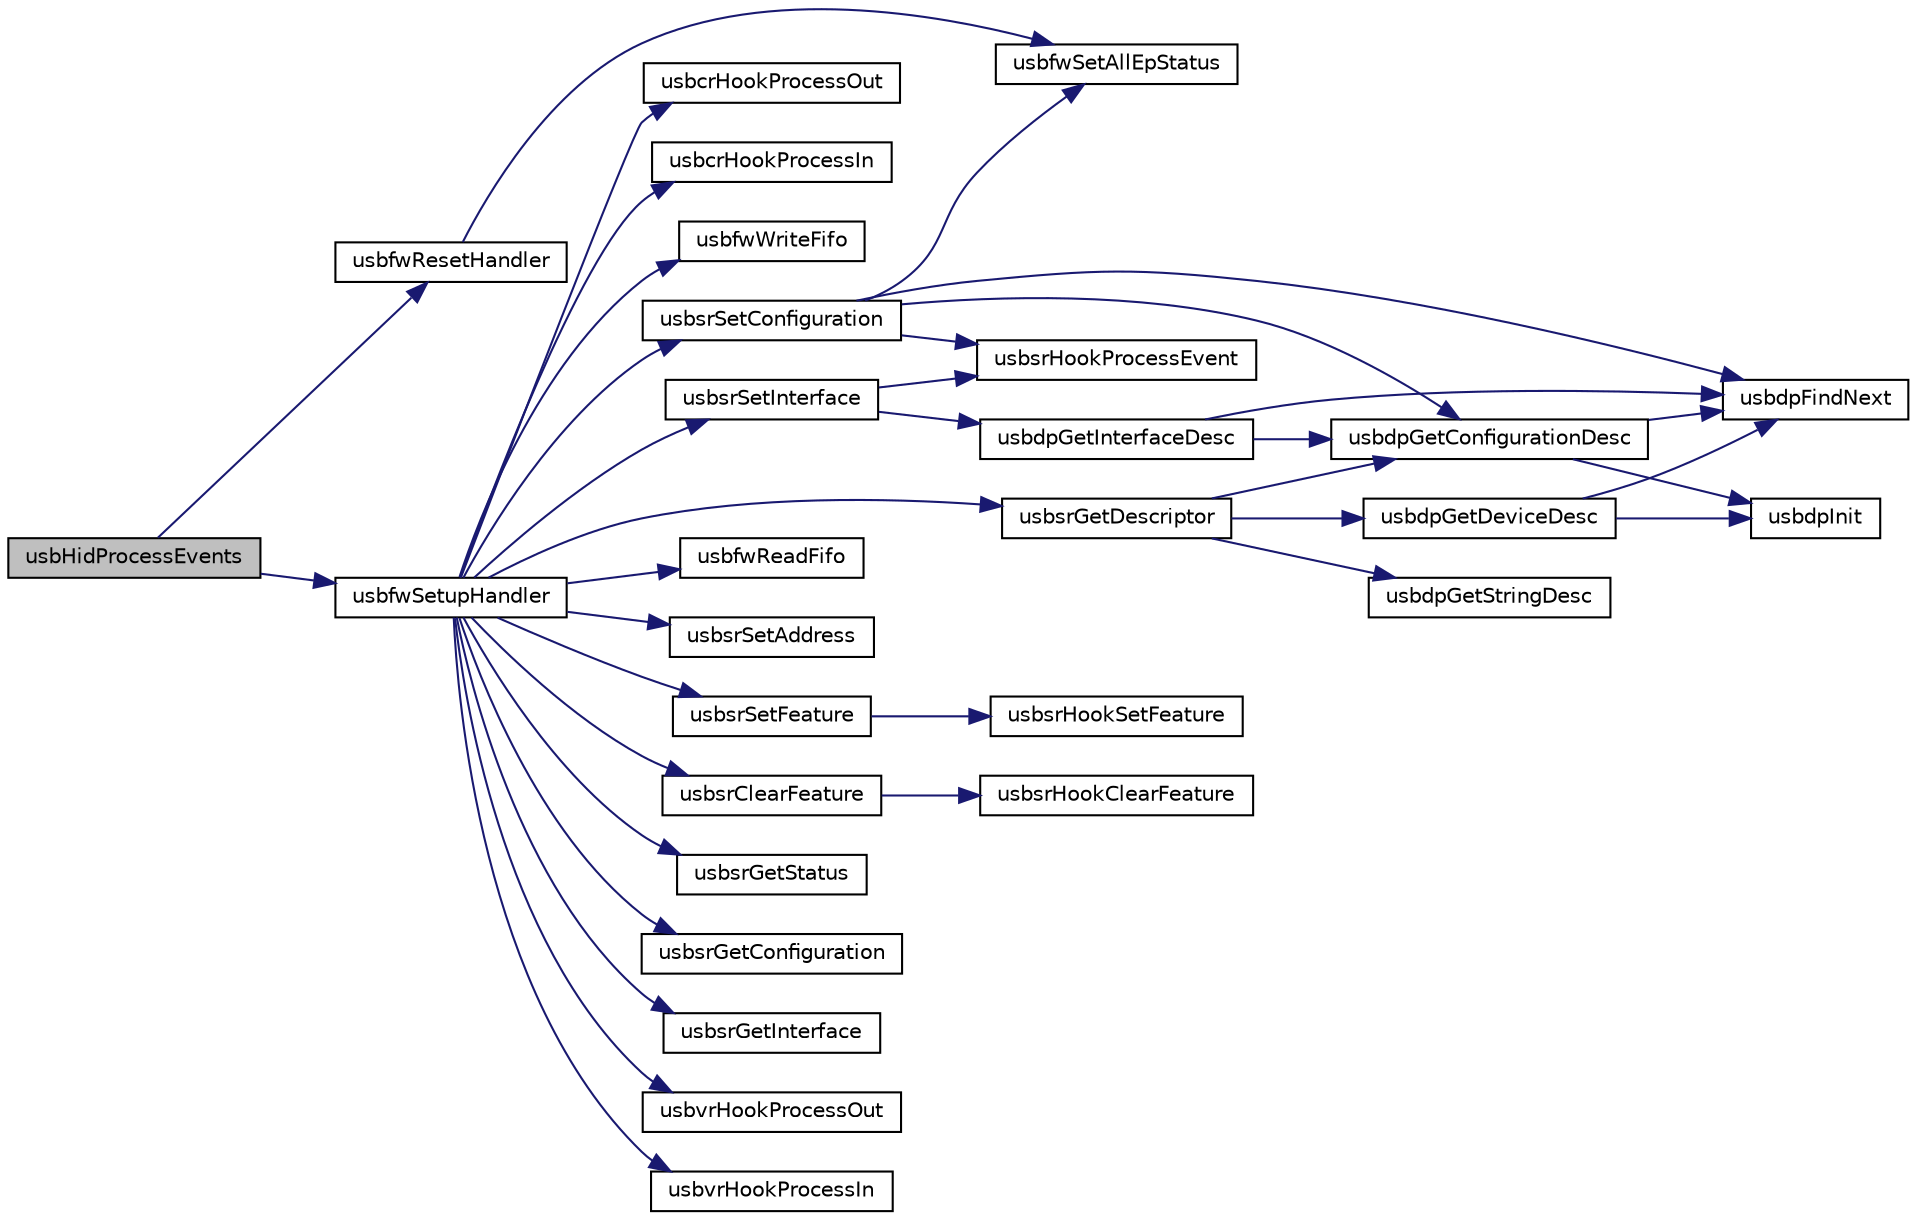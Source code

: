 digraph "usbHidProcessEvents"
{
  edge [fontname="Helvetica",fontsize="10",labelfontname="Helvetica",labelfontsize="10"];
  node [fontname="Helvetica",fontsize="10",shape=record];
  rankdir="LR";
  Node1 [label="usbHidProcessEvents",height=0.2,width=0.4,color="black", fillcolor="grey75", style="filled" fontcolor="black"];
  Node1 -> Node2 [color="midnightblue",fontsize="10",style="solid",fontname="Helvetica"];
  Node2 [label="usbfwResetHandler",height=0.2,width=0.4,color="black", fillcolor="white", style="filled",URL="$group__module__usb__framework.html#ga6939e5e82d841e8593184d3fc372d895",tooltip="Handles USB reset signalling. "];
  Node2 -> Node3 [color="midnightblue",fontsize="10",style="solid",fontname="Helvetica"];
  Node3 [label="usbfwSetAllEpStatus",height=0.2,width=0.4,color="black", fillcolor="white", style="filled",URL="$group__module__usb__framework.html#ga080d657f68dc3776d320050bd8bfe66a",tooltip="Changes the state of endpoint 1-5 IN/OUT. "];
  Node1 -> Node4 [color="midnightblue",fontsize="10",style="solid",fontname="Helvetica"];
  Node4 [label="usbfwSetupHandler",height=0.2,width=0.4,color="black", fillcolor="white", style="filled",URL="$group__module__usb__framework.html#gae52e7cdc318b2ea8e2a13503843a3858",tooltip="USB Setup Handler. "];
  Node4 -> Node5 [color="midnightblue",fontsize="10",style="solid",fontname="Helvetica"];
  Node5 [label="usbfwReadFifo",height=0.2,width=0.4,color="black", fillcolor="white", style="filled",URL="$group__module__usb__framework.html#ga305cfb26af344c2eea4f56ad7c89f823",tooltip="Reads from the selected OUT endpoint FIFO, without using DMA. "];
  Node4 -> Node6 [color="midnightblue",fontsize="10",style="solid",fontname="Helvetica"];
  Node6 [label="usbsrSetAddress",height=0.2,width=0.4,color="black", fillcolor="white", style="filled",URL="$group__module__usb__standard__requests.html#gab5e07a17853ada91b6d4093d6d8cf19f",tooltip="Processes the SET_ADDRESS request (sets the device address for all future device accesses) ..."];
  Node4 -> Node7 [color="midnightblue",fontsize="10",style="solid",fontname="Helvetica"];
  Node7 [label="usbsrSetFeature",height=0.2,width=0.4,color="black", fillcolor="white", style="filled",URL="$group__module__usb__standard__requests.html#ga39da4ce58af7f8554653cb9f68874f39",tooltip="Processes the SET_FEATURE request (sets or enables a specific feature) "];
  Node7 -> Node8 [color="midnightblue",fontsize="10",style="solid",fontname="Helvetica"];
  Node8 [label="usbsrHookSetFeature",height=0.2,width=0.4,color="black", fillcolor="white", style="filled",URL="$group__module__usb__standard__requests.html#ga275731472c2ad820bb3e5090062ebbf8",tooltip="Hook which is called when a SET_FEATURE request refers to a an unsupported feature. "];
  Node4 -> Node9 [color="midnightblue",fontsize="10",style="solid",fontname="Helvetica"];
  Node9 [label="usbsrClearFeature",height=0.2,width=0.4,color="black", fillcolor="white", style="filled",URL="$group__module__usb__standard__requests.html#gac5e7d7567a34116fa16b8e85200c6263",tooltip="Processes the CLEAR_FEATURE request (clears or disables a specific feature) "];
  Node9 -> Node10 [color="midnightblue",fontsize="10",style="solid",fontname="Helvetica"];
  Node10 [label="usbsrHookClearFeature",height=0.2,width=0.4,color="black", fillcolor="white", style="filled",URL="$group__module__usb__standard__requests.html#ga733bd108997696b05883bc7a5aa85b95",tooltip="Hook which is called when a CLEAR_FEATURE request refers to a an unsupported featureted. "];
  Node4 -> Node11 [color="midnightblue",fontsize="10",style="solid",fontname="Helvetica"];
  Node11 [label="usbsrSetConfiguration",height=0.2,width=0.4,color="black", fillcolor="white", style="filled",URL="$group__module__usb__standard__requests.html#gaf8ebcfe6a05f0875c55489d20c7e6fe9",tooltip="Processes the SET_CONFIGURATION request (sets the device configuration) "];
  Node11 -> Node12 [color="midnightblue",fontsize="10",style="solid",fontname="Helvetica"];
  Node12 [label="usbsrHookProcessEvent",height=0.2,width=0.4,color="black", fillcolor="white", style="filled",URL="$group__module__usb__standard__requests.html#ga0e14090806b511ff54b95ba67a11d261",tooltip="Hook which is called upon a standard request generated event (unsupported). "];
  Node11 -> Node13 [color="midnightblue",fontsize="10",style="solid",fontname="Helvetica"];
  Node13 [label="usbdpGetConfigurationDesc",height=0.2,width=0.4,color="black", fillcolor="white", style="filled",URL="$group__module__usb__descriptor__parser.html#ga8ebd0fb9a85c4c5061775389002b38b2",tooltip="Locates a configuration descriptor. "];
  Node13 -> Node14 [color="midnightblue",fontsize="10",style="solid",fontname="Helvetica"];
  Node14 [label="usbdpInit",height=0.2,width=0.4,color="black", fillcolor="white", style="filled",URL="$group__module__usb__descriptor__parser.html#ga969fb908864bc605f3f2e63b07c4c49a",tooltip="Initializes a search. "];
  Node13 -> Node15 [color="midnightblue",fontsize="10",style="solid",fontname="Helvetica"];
  Node15 [label="usbdpFindNext",height=0.2,width=0.4,color="black", fillcolor="white", style="filled",URL="$group__module__usb__descriptor__parser.html#ga77b5056793751a52435cc5ef58faf7db",tooltip="Locates the descriptor of the wanted type. "];
  Node11 -> Node15 [color="midnightblue",fontsize="10",style="solid",fontname="Helvetica"];
  Node11 -> Node3 [color="midnightblue",fontsize="10",style="solid",fontname="Helvetica"];
  Node4 -> Node16 [color="midnightblue",fontsize="10",style="solid",fontname="Helvetica"];
  Node16 [label="usbsrSetInterface",height=0.2,width=0.4,color="black", fillcolor="white", style="filled",URL="$group__module__usb__standard__requests.html#ga2a7f7c8d79ed7d5551b9dc60bd1f605d",tooltip="Processes the SET_INTERFACE request (selects an alternate setting for the specified interface) ..."];
  Node16 -> Node17 [color="midnightblue",fontsize="10",style="solid",fontname="Helvetica"];
  Node17 [label="usbdpGetInterfaceDesc",height=0.2,width=0.4,color="black", fillcolor="white", style="filled",URL="$group__module__usb__descriptor__parser.html#ga94c73ff530f8f742252120da69353f27",tooltip="Locates an interface descriptor. "];
  Node17 -> Node13 [color="midnightblue",fontsize="10",style="solid",fontname="Helvetica"];
  Node17 -> Node15 [color="midnightblue",fontsize="10",style="solid",fontname="Helvetica"];
  Node16 -> Node12 [color="midnightblue",fontsize="10",style="solid",fontname="Helvetica"];
  Node4 -> Node18 [color="midnightblue",fontsize="10",style="solid",fontname="Helvetica"];
  Node18 [label="usbsrGetStatus",height=0.2,width=0.4,color="black", fillcolor="white", style="filled",URL="$group__module__usb__standard__requests.html#ga8dd19c1cd168db54a63dd1b960368a33",tooltip="Processes the GET_STATUS request (returns status for the specified recipient) "];
  Node4 -> Node19 [color="midnightblue",fontsize="10",style="solid",fontname="Helvetica"];
  Node19 [label="usbsrGetDescriptor",height=0.2,width=0.4,color="black", fillcolor="white", style="filled",URL="$group__module__usb__standard__requests.html#ga4f422fe6adf5b3c21992969fa032e1dc",tooltip="Processes the GET_DESCRIPTOR request (returns the specified USB descriptor) "];
  Node19 -> Node20 [color="midnightblue",fontsize="10",style="solid",fontname="Helvetica"];
  Node20 [label="usbdpGetDeviceDesc",height=0.2,width=0.4,color="black", fillcolor="white", style="filled",URL="$group__module__usb__descriptor__parser.html#gaae57f357e424df5b35adcabbf5ade71d",tooltip="Locates the (one and only) device descriptor. "];
  Node20 -> Node14 [color="midnightblue",fontsize="10",style="solid",fontname="Helvetica"];
  Node20 -> Node15 [color="midnightblue",fontsize="10",style="solid",fontname="Helvetica"];
  Node19 -> Node13 [color="midnightblue",fontsize="10",style="solid",fontname="Helvetica"];
  Node19 -> Node21 [color="midnightblue",fontsize="10",style="solid",fontname="Helvetica"];
  Node21 [label="usbdpGetStringDesc",height=0.2,width=0.4,color="black", fillcolor="white", style="filled",URL="$group__module__usb__descriptor__parser.html#ga2d0af3424e710309d438988818a68cde",tooltip="Locates a string descriptor. "];
  Node4 -> Node22 [color="midnightblue",fontsize="10",style="solid",fontname="Helvetica"];
  Node22 [label="usbsrGetConfiguration",height=0.2,width=0.4,color="black", fillcolor="white", style="filled",URL="$group__module__usb__standard__requests.html#ga9fa30bfcf868d840a6989ae3ab5e0e66",tooltip="Processes the GET_CONFIGURATION request (returns the current device configuration value) ..."];
  Node4 -> Node23 [color="midnightblue",fontsize="10",style="solid",fontname="Helvetica"];
  Node23 [label="usbsrGetInterface",height=0.2,width=0.4,color="black", fillcolor="white", style="filled",URL="$group__module__usb__standard__requests.html#gafdb63998c19d89d451c41604c4668ecb",tooltip="Processes the GET_INTERFACE request (returns the selected alternate setting for the specified interfa..."];
  Node4 -> Node24 [color="midnightblue",fontsize="10",style="solid",fontname="Helvetica"];
  Node24 [label="usbvrHookProcessOut",height=0.2,width=0.4,color="black", fillcolor="white", style="filled",URL="$group__module__usb__framework.html#gaaecbd51e645ea9cf1fa3401f8d2917dc",tooltip="Hook which is called upon reception of a vendor request with OUT data phase. "];
  Node4 -> Node25 [color="midnightblue",fontsize="10",style="solid",fontname="Helvetica"];
  Node25 [label="usbvrHookProcessIn",height=0.2,width=0.4,color="black", fillcolor="white", style="filled",URL="$group__module__usb__framework.html#gad939e11c8aec786946ba127fb57617ba",tooltip="Hook which is called upon reception of a vendor request with IN data phase. "];
  Node4 -> Node26 [color="midnightblue",fontsize="10",style="solid",fontname="Helvetica"];
  Node26 [label="usbcrHookProcessOut",height=0.2,width=0.4,color="black", fillcolor="white", style="filled",URL="$group__module__usb__framework.html#ga27d31ba1109a1f91135d2006241b7d01",tooltip="Hook which is called upon reception of a class request with OUT data phase. "];
  Node4 -> Node27 [color="midnightblue",fontsize="10",style="solid",fontname="Helvetica"];
  Node27 [label="usbcrHookProcessIn",height=0.2,width=0.4,color="black", fillcolor="white", style="filled",URL="$group__module__usb__framework.html#gae1551efd47ff799fb5cfe6f3ddd4aeb1",tooltip="Hook which is called upon reception of a class request with IN data phase. "];
  Node4 -> Node28 [color="midnightblue",fontsize="10",style="solid",fontname="Helvetica"];
  Node28 [label="usbfwWriteFifo",height=0.2,width=0.4,color="black", fillcolor="white", style="filled",URL="$group__module__usb__framework.html#gae93a47820bc82b605c021772b9803e63",tooltip="Writes to the selected IN endpoint FIFO, without using DMA. "];
}
